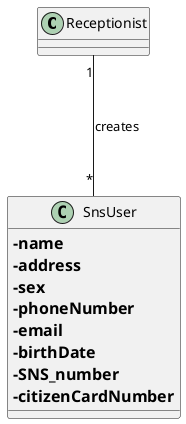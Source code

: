 @startuml
'https://plantuml.com/class-diagram

class Receptionist

class SnsUser {
==-name
==-address
==-sex
==-phoneNumber
==-email
==-birthDate
==-SNS_number
==-citizenCardNumber
}

Receptionist "1" --- "*" SnsUser: creates

@enduml